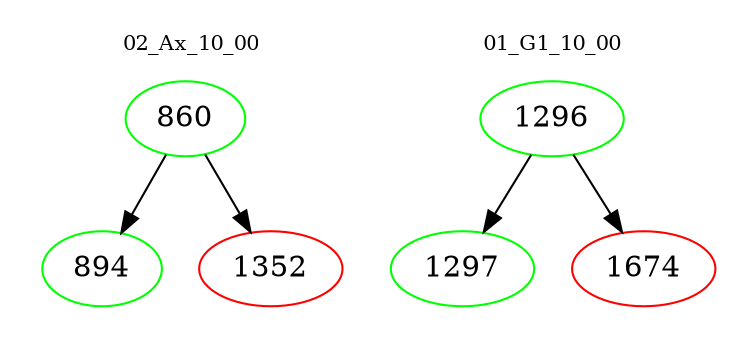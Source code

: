 digraph{
subgraph cluster_0 {
color = white
label = "02_Ax_10_00";
fontsize=10;
T0_860 [label="860", color="green"]
T0_860 -> T0_894 [color="black"]
T0_894 [label="894", color="green"]
T0_860 -> T0_1352 [color="black"]
T0_1352 [label="1352", color="red"]
}
subgraph cluster_1 {
color = white
label = "01_G1_10_00";
fontsize=10;
T1_1296 [label="1296", color="green"]
T1_1296 -> T1_1297 [color="black"]
T1_1297 [label="1297", color="green"]
T1_1296 -> T1_1674 [color="black"]
T1_1674 [label="1674", color="red"]
}
}
